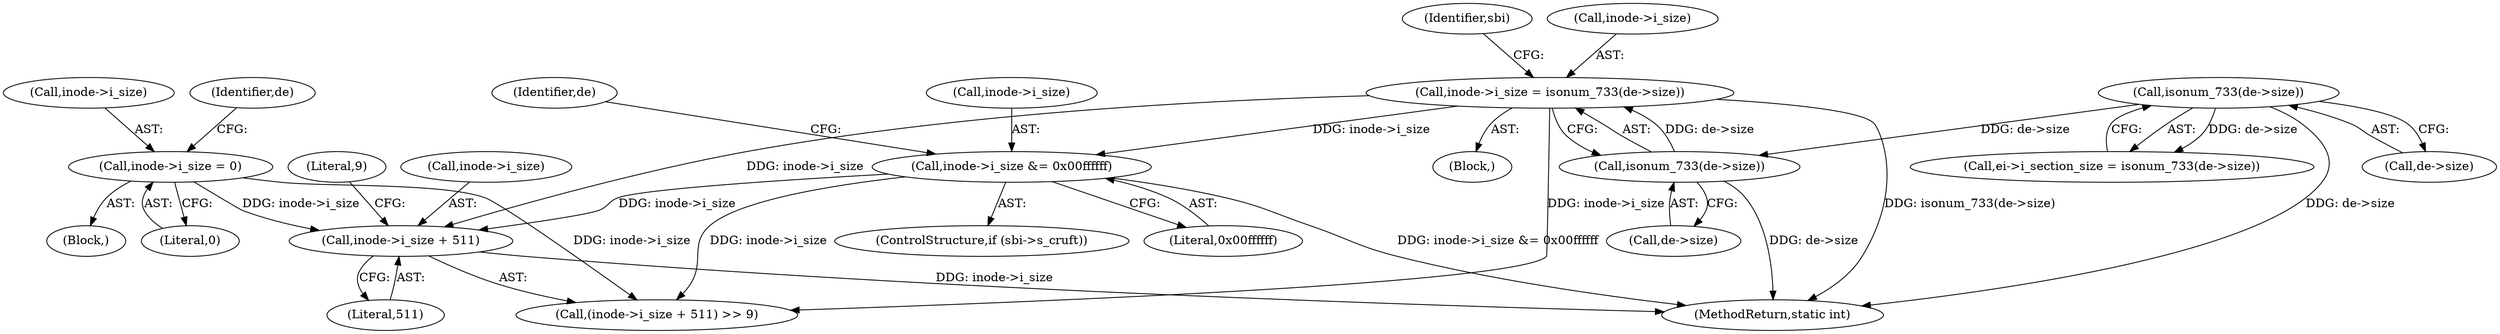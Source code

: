 digraph "0_linux_410dd3cf4c9b36f27ed4542ee18b1af5e68645a4_0@pointer" {
"1000542" [label="(Call,inode->i_size + 511)"];
"1000456" [label="(Call,inode->i_size = 0)"];
"1000444" [label="(Call,inode->i_size &= 0x00ffffff)"];
"1000432" [label="(Call,inode->i_size = isonum_733(de->size))"];
"1000436" [label="(Call,isonum_733(de->size))"];
"1000393" [label="(Call,isonum_733(de->size))"];
"1000465" [label="(Identifier,de)"];
"1000457" [label="(Call,inode->i_size)"];
"1000445" [label="(Call,inode->i_size)"];
"1000452" [label="(Identifier,de)"];
"1000436" [label="(Call,isonum_733(de->size))"];
"1000456" [label="(Call,inode->i_size = 0)"];
"1000440" [label="(ControlStructure,if (sbi->s_cruft))"];
"1000421" [label="(Block,)"];
"1000541" [label="(Call,(inode->i_size + 511) >> 9)"];
"1000546" [label="(Literal,511)"];
"1000442" [label="(Identifier,sbi)"];
"1000394" [label="(Call,de->size)"];
"1000542" [label="(Call,inode->i_size + 511)"];
"1000448" [label="(Literal,0x00ffffff)"];
"1000547" [label="(Literal,9)"];
"1000433" [label="(Call,inode->i_size)"];
"1000437" [label="(Call,de->size)"];
"1000393" [label="(Call,isonum_733(de->size))"];
"1000727" [label="(MethodReturn,static int)"];
"1000444" [label="(Call,inode->i_size &= 0x00ffffff)"];
"1000543" [label="(Call,inode->i_size)"];
"1000460" [label="(Literal,0)"];
"1000389" [label="(Call,ei->i_section_size = isonum_733(de->size))"];
"1000432" [label="(Call,inode->i_size = isonum_733(de->size))"];
"1000455" [label="(Block,)"];
"1000542" -> "1000541"  [label="AST: "];
"1000542" -> "1000546"  [label="CFG: "];
"1000543" -> "1000542"  [label="AST: "];
"1000546" -> "1000542"  [label="AST: "];
"1000547" -> "1000542"  [label="CFG: "];
"1000542" -> "1000727"  [label="DDG: inode->i_size"];
"1000456" -> "1000542"  [label="DDG: inode->i_size"];
"1000444" -> "1000542"  [label="DDG: inode->i_size"];
"1000432" -> "1000542"  [label="DDG: inode->i_size"];
"1000456" -> "1000455"  [label="AST: "];
"1000456" -> "1000460"  [label="CFG: "];
"1000457" -> "1000456"  [label="AST: "];
"1000460" -> "1000456"  [label="AST: "];
"1000465" -> "1000456"  [label="CFG: "];
"1000456" -> "1000541"  [label="DDG: inode->i_size"];
"1000444" -> "1000440"  [label="AST: "];
"1000444" -> "1000448"  [label="CFG: "];
"1000445" -> "1000444"  [label="AST: "];
"1000448" -> "1000444"  [label="AST: "];
"1000452" -> "1000444"  [label="CFG: "];
"1000444" -> "1000727"  [label="DDG: inode->i_size &= 0x00ffffff"];
"1000432" -> "1000444"  [label="DDG: inode->i_size"];
"1000444" -> "1000541"  [label="DDG: inode->i_size"];
"1000432" -> "1000421"  [label="AST: "];
"1000432" -> "1000436"  [label="CFG: "];
"1000433" -> "1000432"  [label="AST: "];
"1000436" -> "1000432"  [label="AST: "];
"1000442" -> "1000432"  [label="CFG: "];
"1000432" -> "1000727"  [label="DDG: isonum_733(de->size)"];
"1000436" -> "1000432"  [label="DDG: de->size"];
"1000432" -> "1000541"  [label="DDG: inode->i_size"];
"1000436" -> "1000437"  [label="CFG: "];
"1000437" -> "1000436"  [label="AST: "];
"1000436" -> "1000727"  [label="DDG: de->size"];
"1000393" -> "1000436"  [label="DDG: de->size"];
"1000393" -> "1000389"  [label="AST: "];
"1000393" -> "1000394"  [label="CFG: "];
"1000394" -> "1000393"  [label="AST: "];
"1000389" -> "1000393"  [label="CFG: "];
"1000393" -> "1000727"  [label="DDG: de->size"];
"1000393" -> "1000389"  [label="DDG: de->size"];
}
